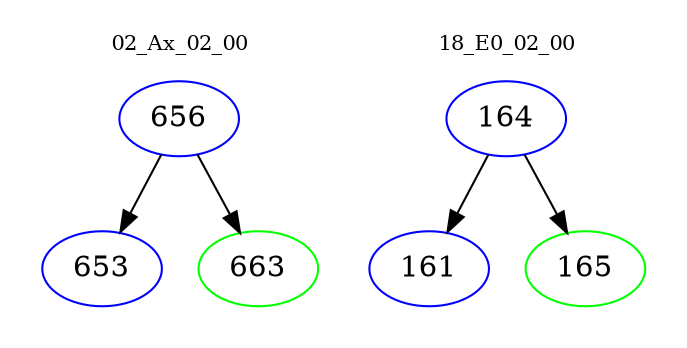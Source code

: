 digraph{
subgraph cluster_0 {
color = white
label = "02_Ax_02_00";
fontsize=10;
T0_656 [label="656", color="blue"]
T0_656 -> T0_653 [color="black"]
T0_653 [label="653", color="blue"]
T0_656 -> T0_663 [color="black"]
T0_663 [label="663", color="green"]
}
subgraph cluster_1 {
color = white
label = "18_E0_02_00";
fontsize=10;
T1_164 [label="164", color="blue"]
T1_164 -> T1_161 [color="black"]
T1_161 [label="161", color="blue"]
T1_164 -> T1_165 [color="black"]
T1_165 [label="165", color="green"]
}
}
